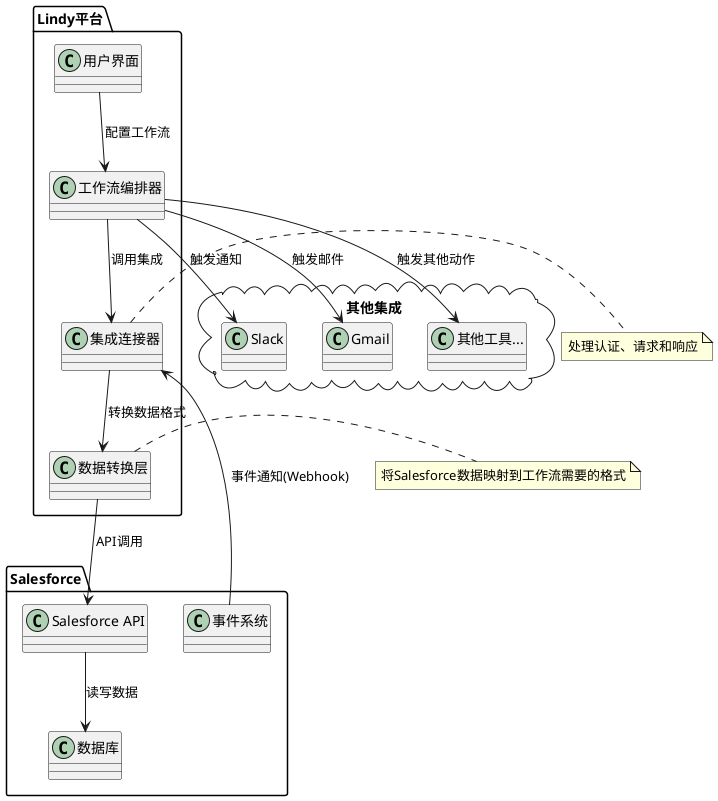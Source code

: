 @startuml Lindy-Salesforce集成架构

!define RECTANGLE class

package "Lindy平台" {
  RECTANGLE "用户界面" as UI
  RECTANGLE "工作流编排器" as Orchestrator
  RECTANGLE "集成连接器" as Connector
  RECTANGLE "数据转换层" as DataTransformer
}

package "Salesforce" {
  RECTANGLE "Salesforce API" as SF_API
  RECTANGLE "数据库" as SF_DB
  RECTANGLE "事件系统" as SF_Events
}

cloud "其他集成" {
  RECTANGLE "Slack" as Slack
  RECTANGLE "Gmail" as Gmail
  RECTANGLE "其他工具..." as OtherTools
}

UI --> Orchestrator : 配置工作流
Orchestrator --> Connector : 调用集成
Connector --> DataTransformer : 转换数据格式
DataTransformer --> SF_API : API调用

SF_Events --> Connector : 事件通知(Webhook)
SF_API --> SF_DB : 读写数据

Orchestrator --> Slack : 触发通知
Orchestrator --> Gmail : 触发邮件
Orchestrator --> OtherTools : 触发其他动作

note right of Connector
  处理认证、请求和响应
end note

note right of DataTransformer
  将Salesforce数据映射到工作流需要的格式
end note

@enduml 